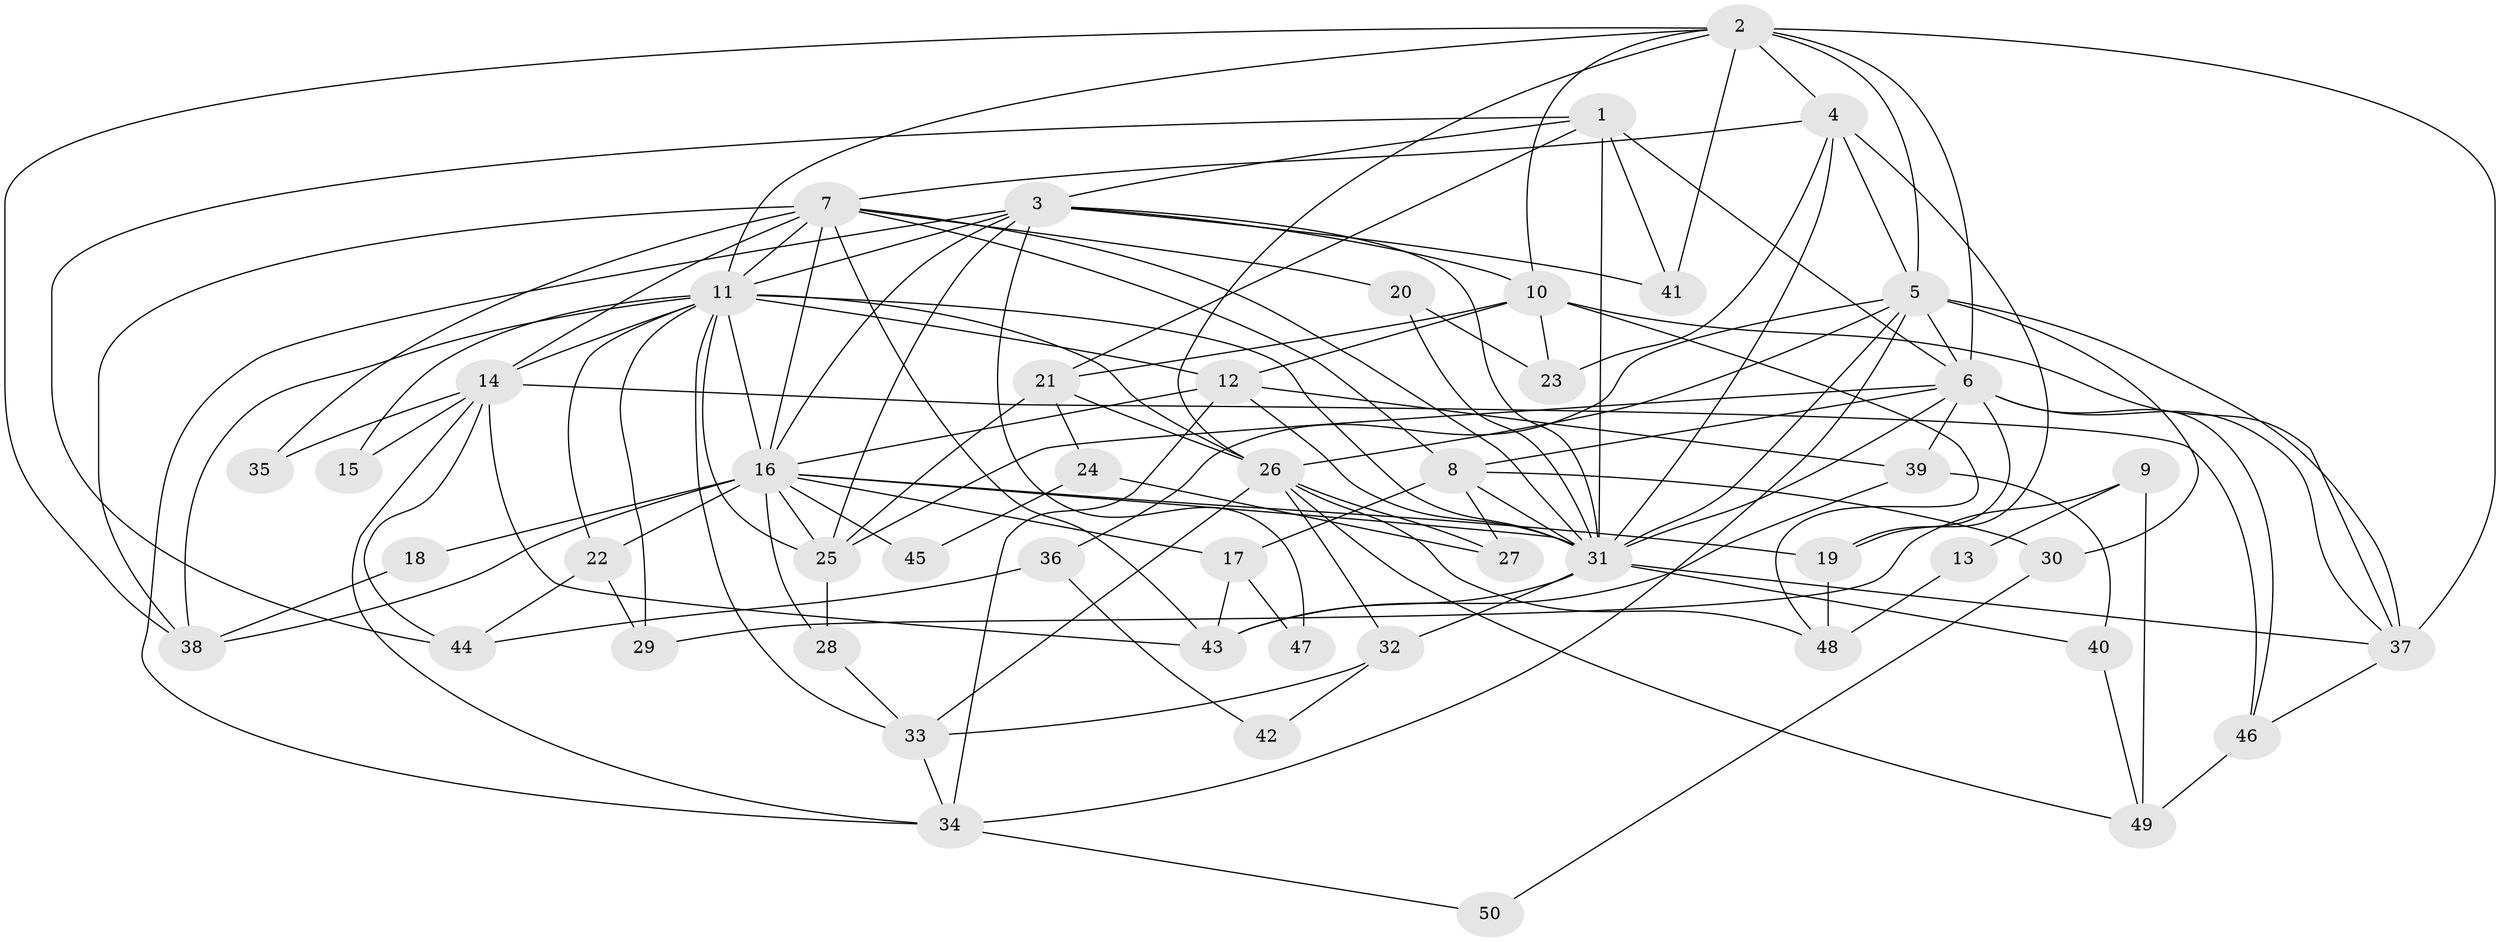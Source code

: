 // original degree distribution, {3: 0.31, 4: 0.28, 5: 0.16, 6: 0.13, 2: 0.1, 10: 0.01, 7: 0.01}
// Generated by graph-tools (version 1.1) at 2025/36/03/09/25 02:36:04]
// undirected, 50 vertices, 130 edges
graph export_dot {
graph [start="1"]
  node [color=gray90,style=filled];
  1;
  2;
  3;
  4;
  5;
  6;
  7;
  8;
  9;
  10;
  11;
  12;
  13;
  14;
  15;
  16;
  17;
  18;
  19;
  20;
  21;
  22;
  23;
  24;
  25;
  26;
  27;
  28;
  29;
  30;
  31;
  32;
  33;
  34;
  35;
  36;
  37;
  38;
  39;
  40;
  41;
  42;
  43;
  44;
  45;
  46;
  47;
  48;
  49;
  50;
  1 -- 3 [weight=1.0];
  1 -- 6 [weight=1.0];
  1 -- 21 [weight=1.0];
  1 -- 31 [weight=1.0];
  1 -- 41 [weight=1.0];
  1 -- 44 [weight=1.0];
  2 -- 4 [weight=1.0];
  2 -- 5 [weight=1.0];
  2 -- 6 [weight=1.0];
  2 -- 10 [weight=1.0];
  2 -- 11 [weight=1.0];
  2 -- 26 [weight=1.0];
  2 -- 37 [weight=1.0];
  2 -- 38 [weight=1.0];
  2 -- 41 [weight=1.0];
  3 -- 10 [weight=1.0];
  3 -- 11 [weight=1.0];
  3 -- 16 [weight=1.0];
  3 -- 25 [weight=1.0];
  3 -- 31 [weight=2.0];
  3 -- 34 [weight=1.0];
  3 -- 41 [weight=1.0];
  3 -- 47 [weight=1.0];
  4 -- 5 [weight=1.0];
  4 -- 7 [weight=1.0];
  4 -- 19 [weight=1.0];
  4 -- 23 [weight=1.0];
  4 -- 31 [weight=2.0];
  5 -- 6 [weight=1.0];
  5 -- 26 [weight=1.0];
  5 -- 30 [weight=1.0];
  5 -- 31 [weight=2.0];
  5 -- 34 [weight=1.0];
  5 -- 36 [weight=1.0];
  5 -- 37 [weight=3.0];
  6 -- 8 [weight=1.0];
  6 -- 19 [weight=1.0];
  6 -- 25 [weight=1.0];
  6 -- 31 [weight=1.0];
  6 -- 37 [weight=1.0];
  6 -- 39 [weight=1.0];
  6 -- 46 [weight=1.0];
  7 -- 8 [weight=1.0];
  7 -- 11 [weight=1.0];
  7 -- 14 [weight=2.0];
  7 -- 16 [weight=1.0];
  7 -- 20 [weight=1.0];
  7 -- 31 [weight=1.0];
  7 -- 35 [weight=1.0];
  7 -- 38 [weight=1.0];
  7 -- 43 [weight=2.0];
  8 -- 17 [weight=1.0];
  8 -- 27 [weight=1.0];
  8 -- 30 [weight=1.0];
  8 -- 31 [weight=1.0];
  9 -- 13 [weight=1.0];
  9 -- 29 [weight=1.0];
  9 -- 49 [weight=1.0];
  10 -- 12 [weight=2.0];
  10 -- 21 [weight=1.0];
  10 -- 23 [weight=1.0];
  10 -- 37 [weight=1.0];
  10 -- 48 [weight=1.0];
  11 -- 12 [weight=1.0];
  11 -- 14 [weight=2.0];
  11 -- 15 [weight=1.0];
  11 -- 16 [weight=4.0];
  11 -- 22 [weight=1.0];
  11 -- 25 [weight=1.0];
  11 -- 26 [weight=1.0];
  11 -- 29 [weight=1.0];
  11 -- 31 [weight=1.0];
  11 -- 33 [weight=1.0];
  11 -- 38 [weight=1.0];
  12 -- 16 [weight=1.0];
  12 -- 31 [weight=2.0];
  12 -- 34 [weight=1.0];
  12 -- 39 [weight=1.0];
  13 -- 48 [weight=1.0];
  14 -- 15 [weight=1.0];
  14 -- 34 [weight=1.0];
  14 -- 35 [weight=1.0];
  14 -- 43 [weight=1.0];
  14 -- 44 [weight=1.0];
  14 -- 46 [weight=1.0];
  16 -- 17 [weight=1.0];
  16 -- 18 [weight=1.0];
  16 -- 19 [weight=1.0];
  16 -- 22 [weight=1.0];
  16 -- 25 [weight=1.0];
  16 -- 28 [weight=1.0];
  16 -- 31 [weight=2.0];
  16 -- 38 [weight=1.0];
  16 -- 45 [weight=1.0];
  17 -- 43 [weight=1.0];
  17 -- 47 [weight=1.0];
  18 -- 38 [weight=1.0];
  19 -- 48 [weight=1.0];
  20 -- 23 [weight=1.0];
  20 -- 31 [weight=1.0];
  21 -- 24 [weight=1.0];
  21 -- 25 [weight=1.0];
  21 -- 26 [weight=1.0];
  22 -- 29 [weight=1.0];
  22 -- 44 [weight=1.0];
  24 -- 27 [weight=1.0];
  24 -- 45 [weight=1.0];
  25 -- 28 [weight=1.0];
  26 -- 27 [weight=1.0];
  26 -- 32 [weight=1.0];
  26 -- 33 [weight=1.0];
  26 -- 48 [weight=1.0];
  26 -- 49 [weight=1.0];
  28 -- 33 [weight=1.0];
  30 -- 50 [weight=1.0];
  31 -- 32 [weight=1.0];
  31 -- 37 [weight=1.0];
  31 -- 40 [weight=1.0];
  31 -- 43 [weight=1.0];
  32 -- 33 [weight=1.0];
  32 -- 42 [weight=1.0];
  33 -- 34 [weight=1.0];
  34 -- 50 [weight=1.0];
  36 -- 42 [weight=1.0];
  36 -- 44 [weight=1.0];
  37 -- 46 [weight=1.0];
  39 -- 40 [weight=1.0];
  39 -- 43 [weight=1.0];
  40 -- 49 [weight=1.0];
  46 -- 49 [weight=1.0];
}
